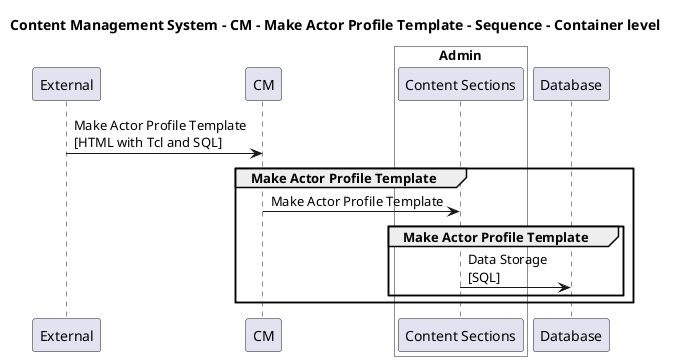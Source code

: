 @startuml

title Content Management System - CM - Make Actor Profile Template - Sequence - Container level

participant "External" as C4InterFlow.SoftwareSystems.ExternalSystem
participant "CM" as ContentManagementSystem.SoftwareSystems.CM

box "Admin" #White
    participant "Content Sections" as ContentManagementSystem.SoftwareSystems.Admin.Containers.ContentSections
end box

participant "Database" as ContentManagementSystem.SoftwareSystems.Database

C4InterFlow.SoftwareSystems.ExternalSystem -> ContentManagementSystem.SoftwareSystems.CM : Make Actor Profile Template\n[HTML with Tcl and SQL]
group Make Actor Profile Template
ContentManagementSystem.SoftwareSystems.CM -> ContentManagementSystem.SoftwareSystems.Admin.Containers.ContentSections : Make Actor Profile Template
group Make Actor Profile Template
ContentManagementSystem.SoftwareSystems.Admin.Containers.ContentSections -> ContentManagementSystem.SoftwareSystems.Database : Data Storage\n[SQL]
end
end


@enduml
